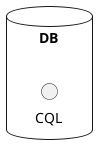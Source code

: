 {
  "sha1": "9gqauz0ez56suuks8ykdm30aifnvgrw",
  "insertion": {
    "when": "2024-05-30T20:48:21.686Z",
    "url": "http://forum.plantuml.net/6389/alias-of-interfaces-in-component-diagrams?show=6390#a6390",
    "user": "plantuml@gmail.com"
  }
}
@startuml
    database "DB" as DB {

         !define DB_at_NSM_CQL DB_at_CQL
         circle "CQL" as DB_at_NSM_CQL

         !define DB_at_MID_CQL DB_at_CQL
         circle "CQL" as DB_at_MID_CQL

         !define DB_at_REPL_CQL DB_at_CQL
         circle "CQL" as DB_at_REPL_CQL
    }
@enduml
